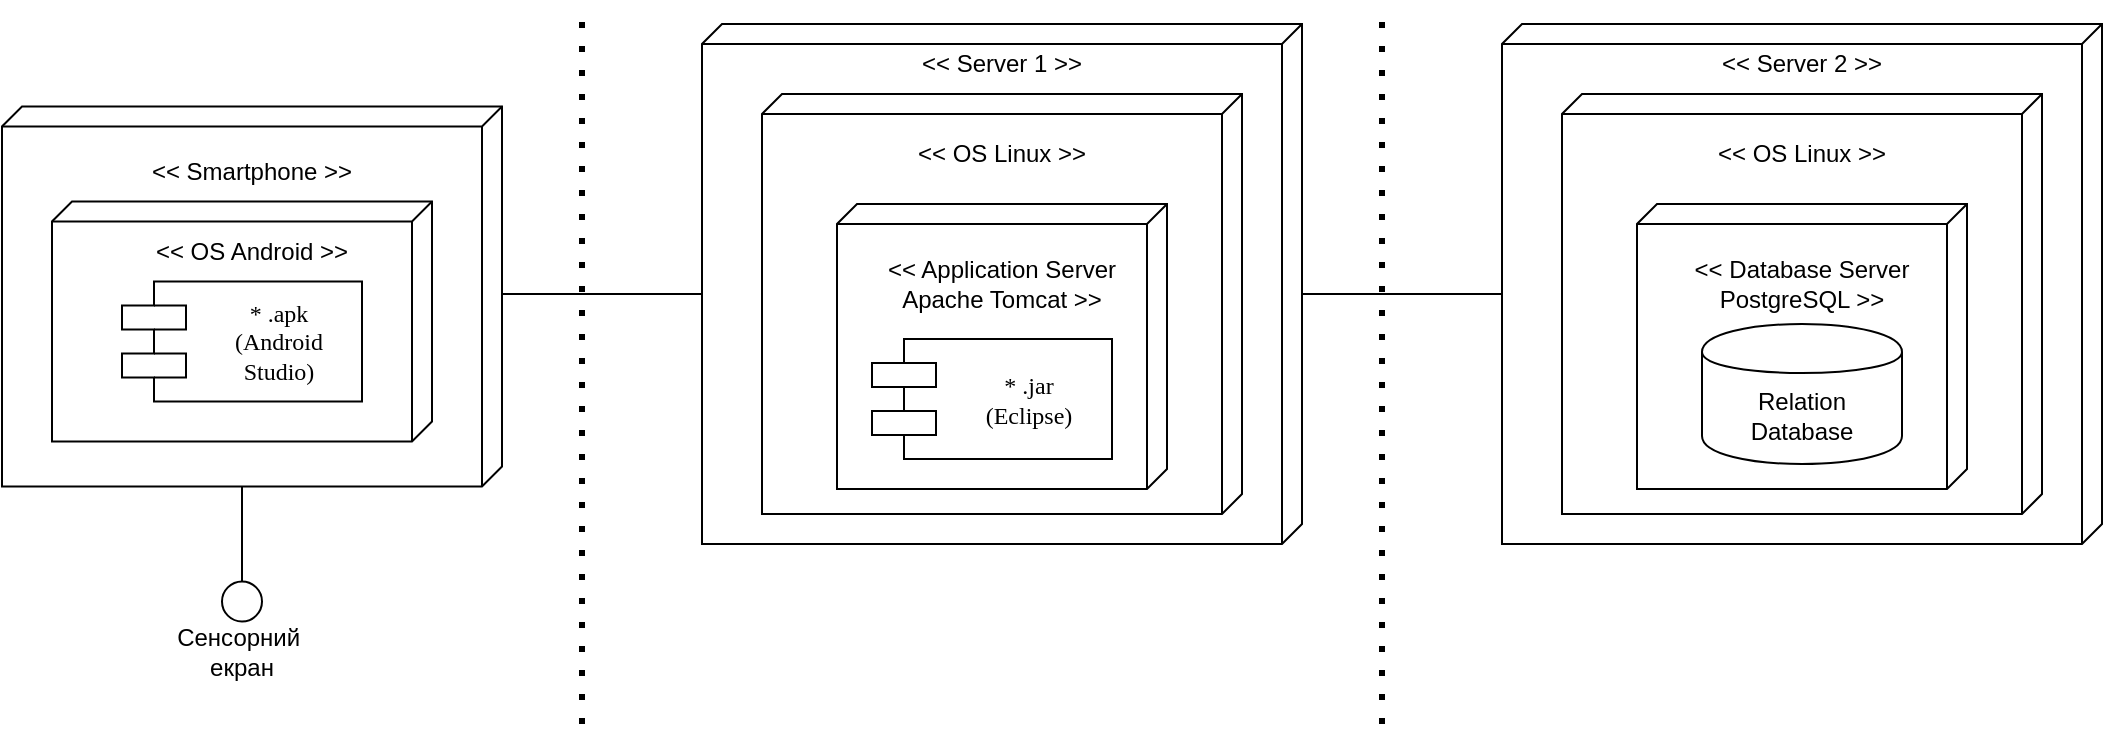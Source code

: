 <mxfile version="20.3.3" type="device"><diagram name="Page-1" id="5f0bae14-7c28-e335-631c-24af17079c00"><mxGraphModel dx="2232" dy="989" grid="1" gridSize="10" guides="1" tooltips="1" connect="1" arrows="1" fold="1" page="1" pageScale="1" pageWidth="1100" pageHeight="850" background="none" math="0" shadow="0"><root><mxCell id="0"/><mxCell id="1" parent="0"/><mxCell id="39150e848f15840c-1" value="" style="verticalAlign=top;align=left;spacingTop=8;spacingLeft=2;spacingRight=12;shape=cube;size=10;direction=south;fontStyle=4;html=1;rounded=0;shadow=0;comic=0;labelBackgroundColor=none;strokeWidth=1;fontFamily=Verdana;fontSize=12" parent="1" vertex="1"><mxGeometry x="220" y="50" width="300" height="260" as="geometry"/></mxCell><mxCell id="39150e848f15840c-3" value="" style="verticalAlign=top;align=left;spacingTop=8;spacingLeft=2;spacingRight=12;shape=cube;size=10;direction=south;fontStyle=4;html=1;rounded=0;shadow=0;comic=0;labelBackgroundColor=none;strokeWidth=1;fontFamily=Verdana;fontSize=12" parent="1" vertex="1"><mxGeometry x="-130" y="91.25" width="250" height="190" as="geometry"/></mxCell><mxCell id="39150e848f15840c-6" value="" style="ellipse;whiteSpace=wrap;html=1;rounded=0;shadow=0;comic=0;labelBackgroundColor=none;strokeWidth=1;fontFamily=Verdana;fontSize=12;align=center;" parent="1" vertex="1"><mxGeometry x="-20" y="328.75" width="20" height="20" as="geometry"/></mxCell><mxCell id="39150e848f15840c-14" style="rounded=0;html=1;labelBackgroundColor=none;startArrow=none;startFill=0;startSize=8;endArrow=none;endFill=0;endSize=16;fontFamily=Verdana;fontSize=12;exitX=0.5;exitY=0;exitDx=0;exitDy=0;" parent="1" source="39150e848f15840c-6" edge="1"><mxGeometry relative="1" as="geometry"><mxPoint x="-10" y="358.75" as="sourcePoint"/><mxPoint x="-10" y="281.25" as="targetPoint"/></mxGeometry></mxCell><mxCell id="wC__qntuGLtU2XmnOW2M-3" value="" style="verticalAlign=top;align=left;spacingTop=8;spacingLeft=2;spacingRight=12;shape=cube;size=10;direction=south;fontStyle=4;html=1;rounded=0;shadow=0;comic=0;labelBackgroundColor=none;strokeWidth=1;fontFamily=Verdana;fontSize=12" vertex="1" parent="1"><mxGeometry x="-105" y="138.75" width="190" height="120" as="geometry"/></mxCell><mxCell id="wC__qntuGLtU2XmnOW2M-5" value="Сенсорний&amp;nbsp;&lt;br&gt;екран" style="text;strokeColor=none;fillColor=none;html=1;align=center;verticalAlign=middle;whiteSpace=wrap;rounded=0;hachureGap=4;" vertex="1" parent="1"><mxGeometry x="-40" y="348.75" width="60" height="30" as="geometry"/></mxCell><mxCell id="wC__qntuGLtU2XmnOW2M-6" value="* .apk&lt;br&gt;(Android &lt;br&gt;Studio)" style="shape=component;align=center;spacingLeft=36;rounded=0;shadow=0;comic=0;labelBackgroundColor=none;strokeWidth=1;fontFamily=Verdana;fontSize=12;html=1;" vertex="1" parent="1"><mxGeometry x="-70" y="178.75" width="120" height="60" as="geometry"/></mxCell><mxCell id="wC__qntuGLtU2XmnOW2M-7" value="&amp;lt;&amp;lt; Smartphone &amp;gt;&amp;gt;" style="text;strokeColor=none;fillColor=none;html=1;align=center;verticalAlign=middle;whiteSpace=wrap;rounded=0;hachureGap=4;" vertex="1" parent="1"><mxGeometry x="-60" y="108.75" width="110" height="30" as="geometry"/></mxCell><mxCell id="wC__qntuGLtU2XmnOW2M-8" value="&amp;lt;&amp;lt; OS Android &amp;gt;&amp;gt;" style="text;strokeColor=none;fillColor=none;html=1;align=center;verticalAlign=middle;whiteSpace=wrap;rounded=0;hachureGap=4;" vertex="1" parent="1"><mxGeometry x="-60" y="148.75" width="110" height="30" as="geometry"/></mxCell><mxCell id="wC__qntuGLtU2XmnOW2M-9" value="" style="verticalAlign=top;align=left;spacingTop=8;spacingLeft=2;spacingRight=12;shape=cube;size=10;direction=south;fontStyle=4;html=1;rounded=0;shadow=0;comic=0;labelBackgroundColor=none;strokeWidth=1;fontFamily=Verdana;fontSize=12" vertex="1" parent="1"><mxGeometry x="250" y="85" width="240" height="210" as="geometry"/></mxCell><mxCell id="wC__qntuGLtU2XmnOW2M-10" value="" style="verticalAlign=top;align=left;spacingTop=8;spacingLeft=2;spacingRight=12;shape=cube;size=10;direction=south;fontStyle=4;html=1;rounded=0;shadow=0;comic=0;labelBackgroundColor=none;strokeWidth=1;fontFamily=Verdana;fontSize=12" vertex="1" parent="1"><mxGeometry x="287.5" y="140" width="165" height="142.5" as="geometry"/></mxCell><mxCell id="wC__qntuGLtU2XmnOW2M-11" value="&amp;lt;&amp;lt; Server 1 &amp;gt;&amp;gt;" style="text;strokeColor=none;fillColor=none;html=1;align=center;verticalAlign=middle;whiteSpace=wrap;rounded=0;hachureGap=4;" vertex="1" parent="1"><mxGeometry x="315" y="55" width="110" height="30" as="geometry"/></mxCell><mxCell id="wC__qntuGLtU2XmnOW2M-13" value="&amp;lt;&amp;lt; OS Linux &amp;gt;&amp;gt;" style="text;strokeColor=none;fillColor=none;html=1;align=center;verticalAlign=middle;whiteSpace=wrap;rounded=0;hachureGap=4;" vertex="1" parent="1"><mxGeometry x="315" y="100" width="110" height="30" as="geometry"/></mxCell><mxCell id="wC__qntuGLtU2XmnOW2M-14" value="* .jar&lt;br&gt;(Eclipse)" style="shape=component;align=center;spacingLeft=36;rounded=0;shadow=0;comic=0;labelBackgroundColor=none;strokeWidth=1;fontFamily=Verdana;fontSize=12;html=1;" vertex="1" parent="1"><mxGeometry x="305" y="207.5" width="120" height="60" as="geometry"/></mxCell><mxCell id="wC__qntuGLtU2XmnOW2M-15" value="&amp;lt;&amp;lt; Application Server Apache Tomcat &amp;gt;&amp;gt;" style="text;strokeColor=none;fillColor=none;html=1;align=center;verticalAlign=middle;whiteSpace=wrap;rounded=0;hachureGap=4;" vertex="1" parent="1"><mxGeometry x="295" y="165" width="150" height="30" as="geometry"/></mxCell><mxCell id="wC__qntuGLtU2XmnOW2M-16" value="" style="verticalAlign=top;align=left;spacingTop=8;spacingLeft=2;spacingRight=12;shape=cube;size=10;direction=south;fontStyle=4;html=1;rounded=0;shadow=0;comic=0;labelBackgroundColor=none;strokeWidth=1;fontFamily=Verdana;fontSize=12" vertex="1" parent="1"><mxGeometry x="620" y="50" width="300" height="260" as="geometry"/></mxCell><mxCell id="wC__qntuGLtU2XmnOW2M-17" value="" style="verticalAlign=top;align=left;spacingTop=8;spacingLeft=2;spacingRight=12;shape=cube;size=10;direction=south;fontStyle=4;html=1;rounded=0;shadow=0;comic=0;labelBackgroundColor=none;strokeWidth=1;fontFamily=Verdana;fontSize=12" vertex="1" parent="1"><mxGeometry x="650" y="85" width="240" height="210" as="geometry"/></mxCell><mxCell id="wC__qntuGLtU2XmnOW2M-18" value="" style="verticalAlign=top;align=left;spacingTop=8;spacingLeft=2;spacingRight=12;shape=cube;size=10;direction=south;fontStyle=4;html=1;rounded=0;shadow=0;comic=0;labelBackgroundColor=none;strokeWidth=1;fontFamily=Verdana;fontSize=12" vertex="1" parent="1"><mxGeometry x="687.5" y="140" width="165" height="142.5" as="geometry"/></mxCell><mxCell id="wC__qntuGLtU2XmnOW2M-19" value="&amp;lt;&amp;lt; Server 2 &amp;gt;&amp;gt;" style="text;strokeColor=none;fillColor=none;html=1;align=center;verticalAlign=middle;whiteSpace=wrap;rounded=0;hachureGap=4;" vertex="1" parent="1"><mxGeometry x="715" y="55" width="110" height="30" as="geometry"/></mxCell><mxCell id="wC__qntuGLtU2XmnOW2M-20" value="&amp;lt;&amp;lt; OS Linux &amp;gt;&amp;gt;" style="text;strokeColor=none;fillColor=none;html=1;align=center;verticalAlign=middle;whiteSpace=wrap;rounded=0;hachureGap=4;" vertex="1" parent="1"><mxGeometry x="715" y="100" width="110" height="30" as="geometry"/></mxCell><mxCell id="wC__qntuGLtU2XmnOW2M-22" value="&amp;lt;&amp;lt; Database Server PostgreSQL &amp;gt;&amp;gt;" style="text;strokeColor=none;fillColor=none;html=1;align=center;verticalAlign=middle;whiteSpace=wrap;rounded=0;hachureGap=4;" vertex="1" parent="1"><mxGeometry x="695" y="165" width="150" height="30" as="geometry"/></mxCell><mxCell id="wC__qntuGLtU2XmnOW2M-23" value="Relation&lt;br&gt;Database" style="shape=cylinder;whiteSpace=wrap;html=1;boundedLbl=1;backgroundOutline=1;hachureGap=4;" vertex="1" parent="1"><mxGeometry x="720" y="200" width="100" height="70" as="geometry"/></mxCell><mxCell id="wC__qntuGLtU2XmnOW2M-24" value="" style="endArrow=none;html=1;rounded=0;startSize=14;endSize=14;sourcePerimeterSpacing=8;targetPerimeterSpacing=8;entryX=0;entryY=0;entryDx=135;entryDy=300;entryPerimeter=0;" edge="1" parent="1" target="39150e848f15840c-1"><mxGeometry width="50" height="50" relative="1" as="geometry"><mxPoint x="120" y="185" as="sourcePoint"/><mxPoint x="310" y="10" as="targetPoint"/></mxGeometry></mxCell><mxCell id="wC__qntuGLtU2XmnOW2M-28" value="" style="endArrow=none;html=1;rounded=0;startSize=14;endSize=14;sourcePerimeterSpacing=8;targetPerimeterSpacing=8;entryX=0;entryY=0;entryDx=135;entryDy=300;entryPerimeter=0;" edge="1" parent="1" target="wC__qntuGLtU2XmnOW2M-16"><mxGeometry width="50" height="50" relative="1" as="geometry"><mxPoint x="520" y="185" as="sourcePoint"/><mxPoint x="500" y="-20" as="targetPoint"/></mxGeometry></mxCell><mxCell id="wC__qntuGLtU2XmnOW2M-30" value="" style="endArrow=none;dashed=1;html=1;dashPattern=1 3;strokeWidth=3;rounded=0;startSize=14;endSize=14;sourcePerimeterSpacing=8;targetPerimeterSpacing=8;" edge="1" parent="1"><mxGeometry width="50" height="50" relative="1" as="geometry"><mxPoint x="560" y="400" as="sourcePoint"/><mxPoint x="560" y="40" as="targetPoint"/></mxGeometry></mxCell><mxCell id="wC__qntuGLtU2XmnOW2M-31" value="" style="endArrow=none;dashed=1;html=1;dashPattern=1 3;strokeWidth=3;startSize=14;endSize=14;sourcePerimeterSpacing=8;targetPerimeterSpacing=8;rounded=0;strokeColor=default;" edge="1" parent="1"><mxGeometry width="50" height="50" relative="1" as="geometry"><mxPoint x="160" y="400" as="sourcePoint"/><mxPoint x="160" y="40" as="targetPoint"/></mxGeometry></mxCell></root></mxGraphModel></diagram></mxfile>